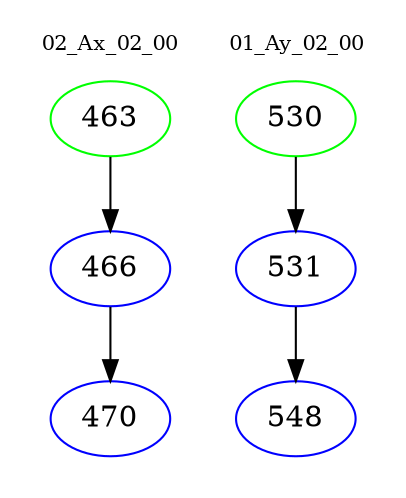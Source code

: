 digraph{
subgraph cluster_0 {
color = white
label = "02_Ax_02_00";
fontsize=10;
T0_463 [label="463", color="green"]
T0_463 -> T0_466 [color="black"]
T0_466 [label="466", color="blue"]
T0_466 -> T0_470 [color="black"]
T0_470 [label="470", color="blue"]
}
subgraph cluster_1 {
color = white
label = "01_Ay_02_00";
fontsize=10;
T1_530 [label="530", color="green"]
T1_530 -> T1_531 [color="black"]
T1_531 [label="531", color="blue"]
T1_531 -> T1_548 [color="black"]
T1_548 [label="548", color="blue"]
}
}
